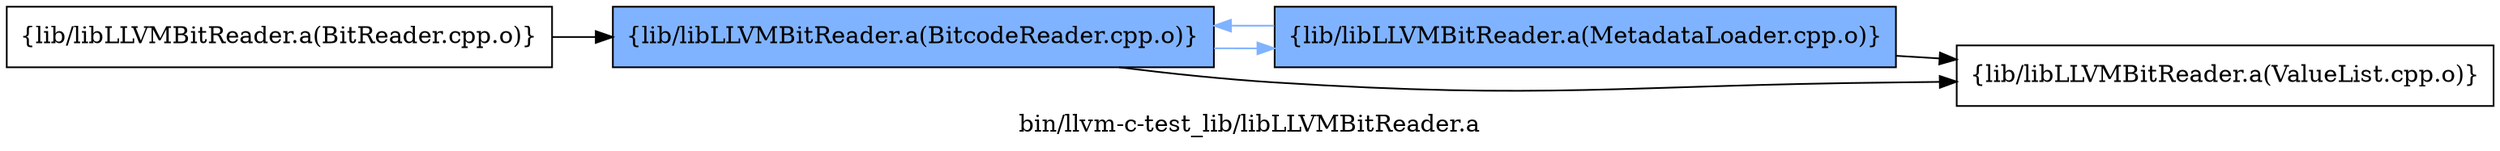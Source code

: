 digraph "bin/llvm-c-test_lib/libLLVMBitReader.a" {
	label="bin/llvm-c-test_lib/libLLVMBitReader.a";
	rankdir=LR;
	{ rank=same; Node0x5613f5814258;  }
	{ rank=same; Node0x5613f58180d8;  }
	{ rank=same; Node0x5613f5814258;  }
	{ rank=same; Node0x5613f58180d8;  }

	Node0x5613f5814258 [shape=record,shape=box,group=0,label="{lib/libLLVMBitReader.a(BitReader.cpp.o)}"];
	Node0x5613f5814258 -> Node0x5613f58180d8;
	Node0x5613f58180d8 [shape=record,shape=box,group=1,style=filled,fillcolor="0.600000 0.5 1",label="{lib/libLLVMBitReader.a(BitcodeReader.cpp.o)}"];
	Node0x5613f58180d8 -> Node0x5613f5817958[color="0.600000 0.5 1"];
	Node0x5613f58180d8 -> Node0x5613f5817ae8;
	Node0x5613f5817958 [shape=record,shape=box,group=1,style=filled,fillcolor="0.600000 0.5 1",label="{lib/libLLVMBitReader.a(MetadataLoader.cpp.o)}"];
	Node0x5613f5817958 -> Node0x5613f58180d8[color="0.600000 0.5 1"];
	Node0x5613f5817958 -> Node0x5613f5817ae8;
	Node0x5613f5817ae8 [shape=record,shape=box,group=0,label="{lib/libLLVMBitReader.a(ValueList.cpp.o)}"];
}
